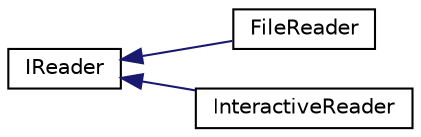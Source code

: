 digraph "Graphical Class Hierarchy"
{
 // LATEX_PDF_SIZE
  edge [fontname="Helvetica",fontsize="10",labelfontname="Helvetica",labelfontsize="10"];
  node [fontname="Helvetica",fontsize="10",shape=record];
  rankdir="LR";
  Node0 [label="IReader",height=0.2,width=0.4,color="black", fillcolor="white", style="filled",URL="$d6/d94/class_i_reader.html",tooltip="Interface for input readers used by the shell."];
  Node0 -> Node1 [dir="back",color="midnightblue",fontsize="10",style="solid",fontname="Helvetica"];
  Node1 [label="FileReader",height=0.2,width=0.4,color="black", fillcolor="white", style="filled",URL="$d2/d0e/class_file_reader.html",tooltip="Reads input lines from a file for non-interactive shell mode."];
  Node0 -> Node2 [dir="back",color="midnightblue",fontsize="10",style="solid",fontname="Helvetica"];
  Node2 [label="InteractiveReader",height=0.2,width=0.4,color="black", fillcolor="white", style="filled",URL="$d8/def/class_interactive_reader.html",tooltip="Reads input lines from standard input for interactive shell mode."];
}
